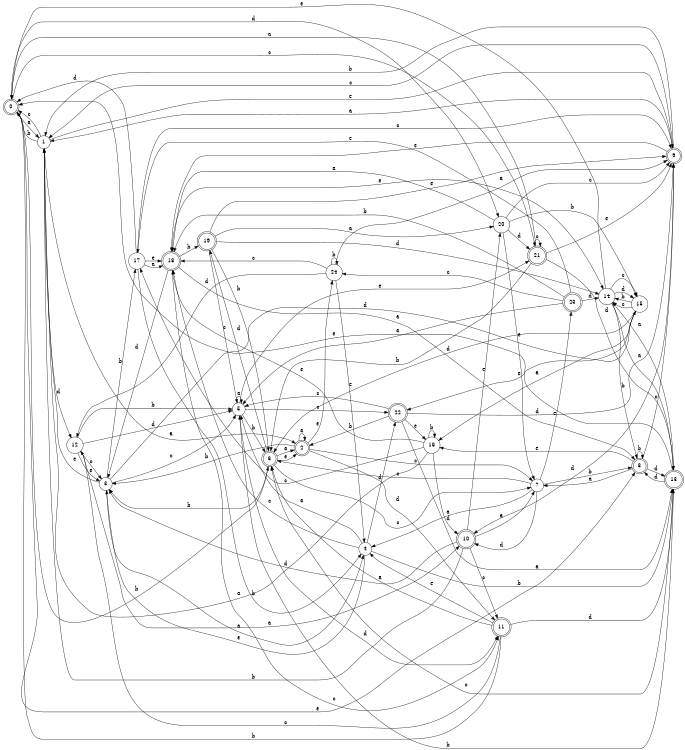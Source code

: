 digraph n20_3 {
__start0 [label="" shape="none"];

rankdir=LR;
size="8,5";

s0 [style="rounded,filled", color="black", fillcolor="white" shape="doublecircle", label="0"];
s1 [style="filled", color="black", fillcolor="white" shape="circle", label="1"];
s2 [style="rounded,filled", color="black", fillcolor="white" shape="doublecircle", label="2"];
s3 [style="filled", color="black", fillcolor="white" shape="circle", label="3"];
s4 [style="filled", color="black", fillcolor="white" shape="circle", label="4"];
s5 [style="filled", color="black", fillcolor="white" shape="circle", label="5"];
s6 [style="rounded,filled", color="black", fillcolor="white" shape="doublecircle", label="6"];
s7 [style="filled", color="black", fillcolor="white" shape="circle", label="7"];
s8 [style="rounded,filled", color="black", fillcolor="white" shape="doublecircle", label="8"];
s9 [style="rounded,filled", color="black", fillcolor="white" shape="doublecircle", label="9"];
s10 [style="rounded,filled", color="black", fillcolor="white" shape="doublecircle", label="10"];
s11 [style="rounded,filled", color="black", fillcolor="white" shape="doublecircle", label="11"];
s12 [style="filled", color="black", fillcolor="white" shape="circle", label="12"];
s13 [style="rounded,filled", color="black", fillcolor="white" shape="doublecircle", label="13"];
s14 [style="filled", color="black", fillcolor="white" shape="circle", label="14"];
s15 [style="filled", color="black", fillcolor="white" shape="circle", label="15"];
s16 [style="filled", color="black", fillcolor="white" shape="circle", label="16"];
s17 [style="filled", color="black", fillcolor="white" shape="circle", label="17"];
s18 [style="rounded,filled", color="black", fillcolor="white" shape="doublecircle", label="18"];
s19 [style="rounded,filled", color="black", fillcolor="white" shape="doublecircle", label="19"];
s20 [style="filled", color="black", fillcolor="white" shape="circle", label="20"];
s21 [style="rounded,filled", color="black", fillcolor="white" shape="doublecircle", label="21"];
s22 [style="rounded,filled", color="black", fillcolor="white" shape="doublecircle", label="22"];
s23 [style="rounded,filled", color="black", fillcolor="white" shape="doublecircle", label="23"];
s24 [style="filled", color="black", fillcolor="white" shape="circle", label="24"];
s0 -> s1 [label="a"];
s0 -> s6 [label="b"];
s0 -> s21 [label="c"];
s0 -> s20 [label="d"];
s0 -> s8 [label="e"];
s1 -> s2 [label="a"];
s1 -> s0 [label="b"];
s1 -> s0 [label="c"];
s1 -> s12 [label="d"];
s1 -> s9 [label="e"];
s2 -> s2 [label="a"];
s2 -> s3 [label="b"];
s2 -> s7 [label="c"];
s2 -> s11 [label="d"];
s2 -> s24 [label="e"];
s3 -> s4 [label="a"];
s3 -> s17 [label="b"];
s3 -> s5 [label="c"];
s3 -> s15 [label="d"];
s3 -> s1 [label="e"];
s4 -> s5 [label="a"];
s4 -> s13 [label="b"];
s4 -> s18 [label="c"];
s4 -> s22 [label="d"];
s4 -> s3 [label="e"];
s5 -> s5 [label="a"];
s5 -> s6 [label="b"];
s5 -> s22 [label="c"];
s5 -> s11 [label="d"];
s5 -> s21 [label="e"];
s6 -> s2 [label="a"];
s6 -> s3 [label="b"];
s6 -> s7 [label="c"];
s6 -> s19 [label="d"];
s6 -> s2 [label="e"];
s7 -> s4 [label="a"];
s7 -> s8 [label="b"];
s7 -> s6 [label="c"];
s7 -> s10 [label="d"];
s7 -> s23 [label="e"];
s8 -> s7 [label="a"];
s8 -> s8 [label="b"];
s8 -> s9 [label="c"];
s8 -> s13 [label="d"];
s8 -> s16 [label="e"];
s9 -> s1 [label="a"];
s9 -> s1 [label="b"];
s9 -> s1 [label="c"];
s9 -> s10 [label="d"];
s9 -> s18 [label="e"];
s10 -> s7 [label="a"];
s10 -> s1 [label="b"];
s10 -> s11 [label="c"];
s10 -> s3 [label="d"];
s10 -> s20 [label="e"];
s11 -> s6 [label="a"];
s11 -> s0 [label="b"];
s11 -> s12 [label="c"];
s11 -> s13 [label="d"];
s11 -> s4 [label="e"];
s12 -> s10 [label="a"];
s12 -> s5 [label="b"];
s12 -> s3 [label="c"];
s12 -> s5 [label="d"];
s12 -> s3 [label="e"];
s13 -> s14 [label="a"];
s13 -> s5 [label="b"];
s13 -> s6 [label="c"];
s13 -> s8 [label="d"];
s13 -> s0 [label="e"];
s14 -> s13 [label="a"];
s14 -> s8 [label="b"];
s14 -> s15 [label="c"];
s14 -> s15 [label="d"];
s14 -> s0 [label="e"];
s15 -> s16 [label="a"];
s15 -> s14 [label="b"];
s15 -> s14 [label="c"];
s15 -> s6 [label="d"];
s15 -> s22 [label="e"];
s16 -> s1 [label="a"];
s16 -> s16 [label="b"];
s16 -> s17 [label="c"];
s16 -> s10 [label="d"];
s16 -> s18 [label="e"];
s17 -> s18 [label="a"];
s17 -> s4 [label="b"];
s17 -> s9 [label="c"];
s17 -> s0 [label="d"];
s17 -> s18 [label="e"];
s18 -> s8 [label="a"];
s18 -> s19 [label="b"];
s18 -> s11 [label="c"];
s18 -> s3 [label="d"];
s18 -> s14 [label="e"];
s19 -> s20 [label="a"];
s19 -> s6 [label="b"];
s19 -> s5 [label="c"];
s19 -> s14 [label="d"];
s19 -> s9 [label="e"];
s20 -> s18 [label="a"];
s20 -> s15 [label="b"];
s20 -> s9 [label="c"];
s20 -> s21 [label="d"];
s20 -> s7 [label="e"];
s21 -> s0 [label="a"];
s21 -> s6 [label="b"];
s21 -> s21 [label="c"];
s21 -> s13 [label="d"];
s21 -> s9 [label="e"];
s22 -> s13 [label="a"];
s22 -> s2 [label="b"];
s22 -> s5 [label="c"];
s22 -> s9 [label="d"];
s22 -> s16 [label="e"];
s23 -> s5 [label="a"];
s23 -> s18 [label="b"];
s23 -> s24 [label="c"];
s23 -> s14 [label="d"];
s23 -> s17 [label="e"];
s24 -> s9 [label="a"];
s24 -> s24 [label="b"];
s24 -> s18 [label="c"];
s24 -> s12 [label="d"];
s24 -> s4 [label="e"];

}
